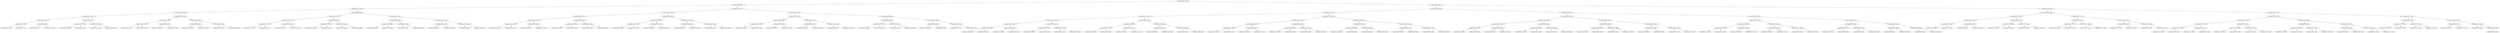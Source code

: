 digraph G{
1207356060 [label="Node{data=[3821, 3821]}"]
1207356060 -> 1201945694
1201945694 [label="Node{data=[2609, 2609]}"]
1201945694 -> 1812035746
1812035746 [label="Node{data=[2270, 2270]}"]
1812035746 -> 52715319
52715319 [label="Node{data=[2188, 2188]}"]
52715319 -> 1928841189
1928841189 [label="Node{data=[1359, 1359]}"]
1928841189 -> 341267241
341267241 [label="Node{data=[783, 783]}"]
341267241 -> 1945435497
1945435497 [label="Node{data=[764, 764]}"]
1945435497 -> 1384696263
1384696263 [label="Node{data=[734, 734]}"]
1945435497 -> 504165532
504165532 [label="Node{data=[771, 771]}"]
341267241 -> 812397167
812397167 [label="Node{data=[832, 832]}"]
812397167 -> 1688706750
1688706750 [label="Node{data=[815, 815]}"]
812397167 -> 1895150876
1895150876 [label="Node{data=[1331, 1331]}"]
1928841189 -> 161744778
161744778 [label="Node{data=[1442, 1442]}"]
161744778 -> 1477092251
1477092251 [label="Node{data=[1407, 1407]}"]
1477092251 -> 8422474
8422474 [label="Node{data=[1380, 1380]}"]
1477092251 -> 1560316947
1560316947 [label="Node{data=[1440, 1440]}"]
161744778 -> 1949390958
1949390958 [label="Node{data=[1979, 1979]}"]
1949390958 -> 2041199368
2041199368 [label="Node{data=[1553, 1553]}"]
1949390958 -> 2097959587
2097959587 [label="Node{data=[2045, 2045]}"]
52715319 -> 615856389
615856389 [label="Node{data=[2262, 2262]}"]
615856389 -> 1522132949
1522132949 [label="Node{data=[2258, 2258]}"]
1522132949 -> 1919153649
1919153649 [label="Node{data=[2227, 2227]}"]
1919153649 -> 1835346004
1835346004 [label="Node{data=[2217, 2217]}"]
1919153649 -> 1620400620
1620400620 [label="Node{data=[2256, 2256]}"]
1522132949 -> 1963433316
1963433316 [label="Node{data=[2260, 2260]}"]
1963433316 -> 413540936
413540936 [label="Node{data=[2259, 2259]}"]
1963433316 -> 1548062336
1548062336 [label="Node{data=[2261, 2261]}"]
615856389 -> 383121117
383121117 [label="Node{data=[2266, 2266]}"]
383121117 -> 1601218014
1601218014 [label="Node{data=[2264, 2264]}"]
1601218014 -> 1995274266
1995274266 [label="Node{data=[2263, 2263]}"]
1601218014 -> 103598537
103598537 [label="Node{data=[2265, 2265]}"]
383121117 -> 1073128655
1073128655 [label="Node{data=[2268, 2268]}"]
1073128655 -> 1702013114
1702013114 [label="Node{data=[2267, 2267]}"]
1073128655 -> 2017604006
2017604006 [label="Node{data=[2269, 2269]}"]
1812035746 -> 415288806
415288806 [label="Node{data=[2286, 2286]}"]
415288806 -> 312132333
312132333 [label="Node{data=[2278, 2278]}"]
312132333 -> 1658691452
1658691452 [label="Node{data=[2274, 2274]}"]
1658691452 -> 201018752
201018752 [label="Node{data=[2272, 2272]}"]
201018752 -> 357179108
357179108 [label="Node{data=[2271, 2271]}"]
201018752 -> 1367554826
1367554826 [label="Node{data=[2273, 2273]}"]
1658691452 -> 1605068857
1605068857 [label="Node{data=[2276, 2276]}"]
1605068857 -> 250460417
250460417 [label="Node{data=[2275, 2275]}"]
1605068857 -> 1259678470
1259678470 [label="Node{data=[2277, 2277]}"]
312132333 -> 50725381
50725381 [label="Node{data=[2282, 2282]}"]
50725381 -> 132667644
132667644 [label="Node{data=[2280, 2280]}"]
132667644 -> 1680792753
1680792753 [label="Node{data=[2279, 2279]}"]
132667644 -> 100763177
100763177 [label="Node{data=[2281, 2281]}"]
50725381 -> 899988166
899988166 [label="Node{data=[2284, 2284]}"]
899988166 -> 1884175158
1884175158 [label="Node{data=[2283, 2283]}"]
899988166 -> 1654106842
1654106842 [label="Node{data=[2285, 2285]}"]
415288806 -> 1756190831
1756190831 [label="Node{data=[2447, 2447]}"]
1756190831 -> 2018487606
2018487606 [label="Node{data=[2290, 2290]}"]
2018487606 -> 2044309122
2044309122 [label="Node{data=[2288, 2288]}"]
2044309122 -> 650578457
650578457 [label="Node{data=[2287, 2287]}"]
2044309122 -> 615202958
615202958 [label="Node{data=[2289, 2289]}"]
2018487606 -> 554204976
554204976 [label="Node{data=[2321, 2321]}"]
554204976 -> 361855021
361855021 [label="Node{data=[2292, 2292]}"]
554204976 -> 186138436
186138436 [label="Node{data=[2330, 2330]}"]
1756190831 -> 1976152473
1976152473 [label="Node{data=[2605, 2605]}"]
1976152473 -> 400204271
400204271 [label="Node{data=[2519, 2519]}"]
400204271 -> 160752425
160752425 [label="Node{data=[2492, 2492]}"]
400204271 -> 1128013632
1128013632 [label="Node{data=[2604, 2604]}"]
1976152473 -> 2076257223
2076257223 [label="Node{data=[2607, 2607]}"]
2076257223 -> 970340489
970340489 [label="Node{data=[2606, 2606]}"]
2076257223 -> 401938737
401938737 [label="Node{data=[2608, 2608]}"]
1201945694 -> 881906320
881906320 [label="Node{data=[2641, 2641]}"]
881906320 -> 1191008470
1191008470 [label="Node{data=[2625, 2625]}"]
1191008470 -> 1315382000
1315382000 [label="Node{data=[2617, 2617]}"]
1315382000 -> 1902413468
1902413468 [label="Node{data=[2613, 2613]}"]
1902413468 -> 1137892978
1137892978 [label="Node{data=[2611, 2611]}"]
1137892978 -> 1875186998
1875186998 [label="Node{data=[2610, 2610]}"]
1137892978 -> 415423132
415423132 [label="Node{data=[2612, 2612]}"]
1902413468 -> 1304952702
1304952702 [label="Node{data=[2615, 2615]}"]
1304952702 -> 414419450
414419450 [label="Node{data=[2614, 2614]}"]
1304952702 -> 1595429759
1595429759 [label="Node{data=[2616, 2616]}"]
1315382000 -> 1367372858
1367372858 [label="Node{data=[2621, 2621]}"]
1367372858 -> 592338299
592338299 [label="Node{data=[2619, 2619]}"]
592338299 -> 666303665
666303665 [label="Node{data=[2618, 2618]}"]
592338299 -> 984141971
984141971 [label="Node{data=[2620, 2620]}"]
1367372858 -> 1750811224
1750811224 [label="Node{data=[2623, 2623]}"]
1750811224 -> 967798701
967798701 [label="Node{data=[2622, 2622]}"]
1750811224 -> 694964061
694964061 [label="Node{data=[2624, 2624]}"]
1191008470 -> 1438400171
1438400171 [label="Node{data=[2633, 2633]}"]
1438400171 -> 1732771782
1732771782 [label="Node{data=[2629, 2629]}"]
1732771782 -> 634861188
634861188 [label="Node{data=[2627, 2627]}"]
634861188 -> 1846186948
1846186948 [label="Node{data=[2626, 2626]}"]
634861188 -> 1526182344
1526182344 [label="Node{data=[2628, 2628]}"]
1732771782 -> 43441311
43441311 [label="Node{data=[2631, 2631]}"]
43441311 -> 518629727
518629727 [label="Node{data=[2630, 2630]}"]
43441311 -> 608669173
608669173 [label="Node{data=[2632, 2632]}"]
1438400171 -> 1129906500
1129906500 [label="Node{data=[2637, 2637]}"]
1129906500 -> 2006933396
2006933396 [label="Node{data=[2635, 2635]}"]
2006933396 -> 611300201
611300201 [label="Node{data=[2634, 2634]}"]
2006933396 -> 1012902452
1012902452 [label="Node{data=[2636, 2636]}"]
1129906500 -> 931647450
931647450 [label="Node{data=[2639, 2639]}"]
931647450 -> 988370241
988370241 [label="Node{data=[2638, 2638]}"]
931647450 -> 1673813390
1673813390 [label="Node{data=[2640, 2640]}"]
881906320 -> 579552712
579552712 [label="Node{data=[2835, 2835]}"]
579552712 -> 729528156
729528156 [label="Node{data=[2827, 2827]}"]
729528156 -> 1531493423
1531493423 [label="Node{data=[2645, 2645]}"]
1531493423 -> 446800613
446800613 [label="Node{data=[2643, 2643]}"]
446800613 -> 1660682620
1660682620 [label="Node{data=[2642, 2642]}"]
446800613 -> 340495144
340495144 [label="Node{data=[2644, 2644]}"]
1531493423 -> 175961162
175961162 [label="Node{data=[2735, 2735]}"]
175961162 -> 501074282
501074282 [label="Node{data=[2646, 2646]}"]
175961162 -> 522771532
522771532 [label="Node{data=[2780, 2780]}"]
729528156 -> 1475479114
1475479114 [label="Node{data=[2831, 2831]}"]
1475479114 -> 985753178
985753178 [label="Node{data=[2829, 2829]}"]
985753178 -> 1235513073
1235513073 [label="Node{data=[2828, 2828]}"]
985753178 -> 272040245
272040245 [label="Node{data=[2830, 2830]}"]
1475479114 -> 1471186223
1471186223 [label="Node{data=[2833, 2833]}"]
1471186223 -> 1718802997
1718802997 [label="Node{data=[2832, 2832]}"]
1471186223 -> 206304236
206304236 [label="Node{data=[2834, 2834]}"]
579552712 -> 610100729
610100729 [label="Node{data=[2999, 2999]}"]
610100729 -> 2006386080
2006386080 [label="Node{data=[2901, 2901]}"]
2006386080 -> 121952789
121952789 [label="Node{data=[2837, 2837]}"]
121952789 -> 1422105986
1422105986 [label="Node{data=[2836, 2836]}"]
121952789 -> 461260878
461260878 [label="Node{data=[2900, 2900]}"]
2006386080 -> 1410065540
1410065540 [label="Node{data=[2903, 2903]}"]
1410065540 -> 1975388258
1975388258 [label="Node{data=[2902, 2902]}"]
1410065540 -> 1037673690
1037673690 [label="Node{data=[2904, 2904]}"]
610100729 -> 1418503959
1418503959 [label="Node{data=[3638, 3638]}"]
1418503959 -> 1604863686
1604863686 [label="Node{data=[3390, 3390]}"]
1604863686 -> 1523624009
1523624009 [label="Node{data=[3040, 3040]}"]
1604863686 -> 719272125
719272125 [label="Node{data=[3435, 3435]}"]
1418503959 -> 458921710
458921710 [label="Node{data=[3795, 3795]}"]
458921710 -> 114916661
114916661 [label="Node{data=[3771, 3771]}"]
458921710 -> 1494486855
1494486855 [label="Node{data=[3820, 3820]}"]
1207356060 -> 182308360
182308360 [label="Node{data=[6861, 6861]}"]
182308360 -> 1174393947
1174393947 [label="Node{data=[4987, 4987]}"]
1174393947 -> 134363396
134363396 [label="Node{data=[4470, 4470]}"]
134363396 -> 1905619316
1905619316 [label="Node{data=[4165, 4165]}"]
1905619316 -> 358374592
358374592 [label="Node{data=[4157, 4157]}"]
358374592 -> 783945532
783945532 [label="Node{data=[4125, 4125]}"]
783945532 -> 938068470
938068470 [label="Node{data=[4106, 4106]}"]
938068470 -> 1831665838
1831665838 [label="Node{data=[3822, 3822]}"]
938068470 -> 442563479
442563479 [label="Node{data=[4119, 4119]}"]
783945532 -> 1692259336
1692259336 [label="Node{data=[4155, 4155]}"]
1692259336 -> 486672156
486672156 [label="Node{data=[4154, 4154]}"]
1692259336 -> 414145634
414145634 [label="Node{data=[4156, 4156]}"]
358374592 -> 84848803
84848803 [label="Node{data=[4161, 4161]}"]
84848803 -> 267995550
267995550 [label="Node{data=[4159, 4159]}"]
267995550 -> 47093146
47093146 [label="Node{data=[4158, 4158]}"]
267995550 -> 1616942573
1616942573 [label="Node{data=[4160, 4160]}"]
84848803 -> 270248682
270248682 [label="Node{data=[4163, 4163]}"]
270248682 -> 1433117902
1433117902 [label="Node{data=[4162, 4162]}"]
270248682 -> 595564988
595564988 [label="Node{data=[4164, 4164]}"]
1905619316 -> 1196736451
1196736451 [label="Node{data=[4436, 4436]}"]
1196736451 -> 181731641
181731641 [label="Node{data=[4169, 4169]}"]
181731641 -> 34638201
34638201 [label="Node{data=[4167, 4167]}"]
34638201 -> 1576878846
1576878846 [label="Node{data=[4166, 4166]}"]
34638201 -> 1068844069
1068844069 [label="Node{data=[4168, 4168]}"]
181731641 -> 491472419
491472419 [label="Node{data=[4171, 4171]}"]
491472419 -> 462835634
462835634 [label="Node{data=[4170, 4170]}"]
491472419 -> 751506572
751506572 [label="Node{data=[4172, 4172]}"]
1196736451 -> 961214812
961214812 [label="Node{data=[4466, 4466]}"]
961214812 -> 2130168328
2130168328 [label="Node{data=[4464, 4464]}"]
2130168328 -> 1471541691
1471541691 [label="Node{data=[4463, 4463]}"]
2130168328 -> 590278837
590278837 [label="Node{data=[4465, 4465]}"]
961214812 -> 1296067989
1296067989 [label="Node{data=[4468, 4468]}"]
1296067989 -> 220682687
220682687 [label="Node{data=[4467, 4467]}"]
1296067989 -> 1969703305
1969703305 [label="Node{data=[4469, 4469]}"]
134363396 -> 563655880
563655880 [label="Node{data=[4943, 4943]}"]
563655880 -> 1870289323
1870289323 [label="Node{data=[4478, 4478]}"]
1870289323 -> 1487343450
1487343450 [label="Node{data=[4474, 4474]}"]
1487343450 -> 398671558
398671558 [label="Node{data=[4472, 4472]}"]
398671558 -> 1931077122
1931077122 [label="Node{data=[4471, 4471]}"]
398671558 -> 1318280907
1318280907 [label="Node{data=[4473, 4473]}"]
1487343450 -> 783177116
783177116 [label="Node{data=[4476, 4476]}"]
783177116 -> 538278785
538278785 [label="Node{data=[4475, 4475]}"]
783177116 -> 478191735
478191735 [label="Node{data=[4477, 4477]}"]
1870289323 -> 1211224106
1211224106 [label="Node{data=[4482, 4482]}"]
1211224106 -> 351235589
351235589 [label="Node{data=[4480, 4480]}"]
351235589 -> 531482218
531482218 [label="Node{data=[4479, 4479]}"]
351235589 -> 112680688
112680688 [label="Node{data=[4481, 4481]}"]
1211224106 -> 1086422668
1086422668 [label="Node{data=[4927, 4927]}"]
1086422668 -> 800174039
800174039 [label="Node{data=[4526, 4526]}"]
1086422668 -> 1583264477
1583264477 [label="Node{data=[4942, 4942]}"]
563655880 -> 1646409528
1646409528 [label="Node{data=[4951, 4951]}"]
1646409528 -> 693895406
693895406 [label="Node{data=[4947, 4947]}"]
693895406 -> 196201733
196201733 [label="Node{data=[4945, 4945]}"]
196201733 -> 542265076
542265076 [label="Node{data=[4944, 4944]}"]
196201733 -> 1396323889
1396323889 [label="Node{data=[4946, 4946]}"]
693895406 -> 438835144
438835144 [label="Node{data=[4949, 4949]}"]
438835144 -> 536094829
536094829 [label="Node{data=[4948, 4948]}"]
438835144 -> 769908873
769908873 [label="Node{data=[4950, 4950]}"]
1646409528 -> 803918010
803918010 [label="Node{data=[4955, 4955]}"]
803918010 -> 1965425880
1965425880 [label="Node{data=[4953, 4953]}"]
1965425880 -> 1261432145
1261432145 [label="Node{data=[4952, 4952]}"]
1965425880 -> 2046470933
2046470933 [label="Node{data=[4954, 4954]}"]
803918010 -> 7130000
7130000 [label="Node{data=[4957, 4957]}"]
7130000 -> 1168711553
1168711553 [label="Node{data=[4956, 4956]}"]
7130000 -> 1909995264
1909995264 [label="Node{data=[4958, 4958]}"]
1174393947 -> 1574344749
1574344749 [label="Node{data=[6730, 6730]}"]
1574344749 -> 989919308
989919308 [label="Node{data=[6500, 6500]}"]
989919308 -> 911785402
911785402 [label="Node{data=[5432, 5432]}"]
911785402 -> 109636678
109636678 [label="Node{data=[5428, 5428]}"]
109636678 -> 1878399818
1878399818 [label="Node{data=[5364, 5364]}"]
1878399818 -> 1393056864
1393056864 [label="Node{data=[4991, 4991]}"]
1878399818 -> 542023382
542023382 [label="Node{data=[5386, 5386]}"]
109636678 -> 1634053189
1634053189 [label="Node{data=[5430, 5430]}"]
1634053189 -> 1041684328
1041684328 [label="Node{data=[5429, 5429]}"]
1634053189 -> 795637654
795637654 [label="Node{data=[5431, 5431]}"]
911785402 -> 2072044675
2072044675 [label="Node{data=[5462, 5462]}"]
2072044675 -> 927688754
927688754 [label="Node{data=[5434, 5434]}"]
927688754 -> 1072579620
1072579620 [label="Node{data=[5433, 5433]}"]
927688754 -> 1936868488
1936868488 [label="Node{data=[5435, 5435]}"]
2072044675 -> 262800025
262800025 [label="Node{data=[6498, 6498]}"]
262800025 -> 1665982886
1665982886 [label="Node{data=[5873, 5873]}"]
262800025 -> 776881807
776881807 [label="Node{data=[6499, 6499]}"]
989919308 -> 1333330378
1333330378 [label="Node{data=[6508, 6508]}"]
1333330378 -> 270036086
270036086 [label="Node{data=[6504, 6504]}"]
270036086 -> 341704194
341704194 [label="Node{data=[6502, 6502]}"]
341704194 -> 1224456248
1224456248 [label="Node{data=[6501, 6501]}"]
341704194 -> 1334544316
1334544316 [label="Node{data=[6503, 6503]}"]
270036086 -> 472070631
472070631 [label="Node{data=[6506, 6506]}"]
472070631 -> 1735752079
1735752079 [label="Node{data=[6505, 6505]}"]
472070631 -> 1918510881
1918510881 [label="Node{data=[6507, 6507]}"]
1333330378 -> 1635772593
1635772593 [label="Node{data=[6726, 6726]}"]
1635772593 -> 1687554424
1687554424 [label="Node{data=[6566, 6566]}"]
1687554424 -> 677625188
677625188 [label="Node{data=[6509, 6509]}"]
1687554424 -> 186905702
186905702 [label="Node{data=[6659, 6659]}"]
1635772593 -> 361213907
361213907 [label="Node{data=[6728, 6728]}"]
361213907 -> 1099868626
1099868626 [label="Node{data=[6727, 6727]}"]
361213907 -> 1949545498
1949545498 [label="Node{data=[6729, 6729]}"]
1574344749 -> 1621622334
1621622334 [label="Node{data=[6746, 6746]}"]
1621622334 -> 1224096974
1224096974 [label="Node{data=[6738, 6738]}"]
1224096974 -> 2080562235
2080562235 [label="Node{data=[6734, 6734]}"]
2080562235 -> 360199365
360199365 [label="Node{data=[6732, 6732]}"]
360199365 -> 1248947802
1248947802 [label="Node{data=[6731, 6731]}"]
360199365 -> 857226134
857226134 [label="Node{data=[6733, 6733]}"]
2080562235 -> 1494342346
1494342346 [label="Node{data=[6736, 6736]}"]
1494342346 -> 219874097
219874097 [label="Node{data=[6735, 6735]}"]
1494342346 -> 1289338742
1289338742 [label="Node{data=[6737, 6737]}"]
1224096974 -> 1055910384
1055910384 [label="Node{data=[6742, 6742]}"]
1055910384 -> 1769972589
1769972589 [label="Node{data=[6740, 6740]}"]
1769972589 -> 1017653240
1017653240 [label="Node{data=[6739, 6739]}"]
1769972589 -> 1032527124
1032527124 [label="Node{data=[6741, 6741]}"]
1055910384 -> 2087371580
2087371580 [label="Node{data=[6744, 6744]}"]
2087371580 -> 1754952471
1754952471 [label="Node{data=[6743, 6743]}"]
2087371580 -> 368053787
368053787 [label="Node{data=[6745, 6745]}"]
1621622334 -> 1886831116
1886831116 [label="Node{data=[6827, 6827]}"]
1886831116 -> 1521458205
1521458205 [label="Node{data=[6823, 6823]}"]
1521458205 -> 1628851860
1628851860 [label="Node{data=[6821, 6821]}"]
1628851860 -> 1954747515
1954747515 [label="Node{data=[6747, 6747]}"]
1628851860 -> 841211461
841211461 [label="Node{data=[6822, 6822]}"]
1521458205 -> 348844904
348844904 [label="Node{data=[6825, 6825]}"]
348844904 -> 1199275403
1199275403 [label="Node{data=[6824, 6824]}"]
348844904 -> 725060051
725060051 [label="Node{data=[6826, 6826]}"]
1886831116 -> 122338054
122338054 [label="Node{data=[6831, 6831]}"]
122338054 -> 1146640692
1146640692 [label="Node{data=[6829, 6829]}"]
1146640692 -> 1490281233
1490281233 [label="Node{data=[6828, 6828]}"]
1146640692 -> 1337819337
1337819337 [label="Node{data=[6830, 6830]}"]
122338054 -> 494768307
494768307 [label="Node{data=[6833, 6833]}"]
494768307 -> 459996113
459996113 [label="Node{data=[6832, 6832]}"]
494768307 -> 1550207174
1550207174 [label="Node{data=[6834, 6834]}"]
182308360 -> 2138976331
2138976331 [label="Node{data=[7485, 7485]}"]
2138976331 -> 242736927
242736927 [label="Node{data=[7469, 7469]}"]
242736927 -> 1108285811
1108285811 [label="Node{data=[7461, 7461]}"]
1108285811 -> 742480268
742480268 [label="Node{data=[7457, 7457]}"]
742480268 -> 582211623
582211623 [label="Node{data=[7234, 7234]}"]
582211623 -> 311190601
311190601 [label="Node{data=[6885, 6885]}"]
582211623 -> 686957546
686957546 [label="Node{data=[7422, 7422]}"]
742480268 -> 249135681
249135681 [label="Node{data=[7459, 7459]}"]
249135681 -> 848761181
848761181 [label="Node{data=[7458, 7458]}"]
249135681 -> 1128830314
1128830314 [label="Node{data=[7460, 7460]}"]
1108285811 -> 2057044890
2057044890 [label="Node{data=[7465, 7465]}"]
2057044890 -> 949308674
949308674 [label="Node{data=[7463, 7463]}"]
949308674 -> 839040692
839040692 [label="Node{data=[7462, 7462]}"]
949308674 -> 904306267
904306267 [label="Node{data=[7464, 7464]}"]
2057044890 -> 805096366
805096366 [label="Node{data=[7467, 7467]}"]
805096366 -> 1024687630
1024687630 [label="Node{data=[7466, 7466]}"]
805096366 -> 449019910
449019910 [label="Node{data=[7468, 7468]}"]
242736927 -> 467059011
467059011 [label="Node{data=[7477, 7477]}"]
467059011 -> 1379846188
1379846188 [label="Node{data=[7473, 7473]}"]
1379846188 -> 1962622827
1962622827 [label="Node{data=[7471, 7471]}"]
1962622827 -> 1925075522
1925075522 [label="Node{data=[7470, 7470]}"]
1962622827 -> 1599035791
1599035791 [label="Node{data=[7472, 7472]}"]
1379846188 -> 2064942562
2064942562 [label="Node{data=[7475, 7475]}"]
2064942562 -> 1446636940
1446636940 [label="Node{data=[7474, 7474]}"]
2064942562 -> 1452640587
1452640587 [label="Node{data=[7476, 7476]}"]
467059011 -> 1932734775
1932734775 [label="Node{data=[7481, 7481]}"]
1932734775 -> 752320806
752320806 [label="Node{data=[7479, 7479]}"]
752320806 -> 890985661
890985661 [label="Node{data=[7478, 7478]}"]
752320806 -> 1337869444
1337869444 [label="Node{data=[7480, 7480]}"]
1932734775 -> 627994317
627994317 [label="Node{data=[7483, 7483]}"]
627994317 -> 891295223
891295223 [label="Node{data=[7482, 7482]}"]
627994317 -> 1521572186
1521572186 [label="Node{data=[7484, 7484]}"]
2138976331 -> 1729539308
1729539308 [label="Node{data=[7571, 7571]}"]
1729539308 -> 836288197
836288197 [label="Node{data=[7555, 7555]}"]
836288197 -> 73566884
73566884 [label="Node{data=[7547, 7547]}"]
73566884 -> 1422485755
1422485755 [label="Node{data=[7543, 7543]}"]
1422485755 -> 107667266
107667266 [label="Node{data=[7541, 7541]}"]
107667266 -> 1915779036
1915779036 [label="Node{data=[7508, 7508]}"]
107667266 -> 1654125716
1654125716 [label="Node{data=[7542, 7542]}"]
1422485755 -> 2097596045
2097596045 [label="Node{data=[7545, 7545]}"]
2097596045 -> 759600800
759600800 [label="Node{data=[7544, 7544]}"]
2097596045 -> 1555667523
1555667523 [label="Node{data=[7546, 7546]}"]
73566884 -> 22537748
22537748 [label="Node{data=[7551, 7551]}"]
22537748 -> 1244559901
1244559901 [label="Node{data=[7549, 7549]}"]
1244559901 -> 1396971118
1396971118 [label="Node{data=[7548, 7548]}"]
1244559901 -> 1128261063
1128261063 [label="Node{data=[7550, 7550]}"]
22537748 -> 2112281842
2112281842 [label="Node{data=[7553, 7553]}"]
2112281842 -> 1143062465
1143062465 [label="Node{data=[7552, 7552]}"]
2112281842 -> 925181517
925181517 [label="Node{data=[7554, 7554]}"]
836288197 -> 185138355
185138355 [label="Node{data=[7563, 7563]}"]
185138355 -> 1078108268
1078108268 [label="Node{data=[7559, 7559]}"]
1078108268 -> 164941842
164941842 [label="Node{data=[7557, 7557]}"]
164941842 -> 392009771
392009771 [label="Node{data=[7556, 7556]}"]
164941842 -> 1534858007
1534858007 [label="Node{data=[7558, 7558]}"]
1078108268 -> 250120660
250120660 [label="Node{data=[7561, 7561]}"]
250120660 -> 563321947
563321947 [label="Node{data=[7560, 7560]}"]
250120660 -> 1525990530
1525990530 [label="Node{data=[7562, 7562]}"]
185138355 -> 1630244960
1630244960 [label="Node{data=[7567, 7567]}"]
1630244960 -> 734462904
734462904 [label="Node{data=[7565, 7565]}"]
734462904 -> 369828831
369828831 [label="Node{data=[7564, 7564]}"]
734462904 -> 1789338952
1789338952 [label="Node{data=[7566, 7566]}"]
1630244960 -> 1471287532
1471287532 [label="Node{data=[7569, 7569]}"]
1471287532 -> 1157305185
1157305185 [label="Node{data=[7568, 7568]}"]
1471287532 -> 195155450
195155450 [label="Node{data=[7570, 7570]}"]
1729539308 -> 1484733603
1484733603 [label="Node{data=[7579, 7579]}"]
1484733603 -> 520974896
520974896 [label="Node{data=[7575, 7575]}"]
520974896 -> 66128555
66128555 [label="Node{data=[7573, 7573]}"]
66128555 -> 117051690
117051690 [label="Node{data=[7572, 7572]}"]
66128555 -> 667008882
667008882 [label="Node{data=[7574, 7574]}"]
520974896 -> 1395250504
1395250504 [label="Node{data=[7577, 7577]}"]
1395250504 -> 1485187540
1485187540 [label="Node{data=[7576, 7576]}"]
1395250504 -> 245567663
245567663 [label="Node{data=[7578, 7578]}"]
1484733603 -> 615711782
615711782 [label="Node{data=[7583, 7583]}"]
615711782 -> 959256173
959256173 [label="Node{data=[7581, 7581]}"]
959256173 -> 1351372821
1351372821 [label="Node{data=[7580, 7580]}"]
959256173 -> 1186731203
1186731203 [label="Node{data=[7582, 7582]}"]
615711782 -> 2056436230
2056436230 [label="Node{data=[8716, 8716]}"]
2056436230 -> 727532871
727532871 [label="Node{data=[7926, 7926]}"]
2056436230 -> 425960641
425960641 [label="Node{data=[9166, 9166]}"]
425960641 -> 1071620386
1071620386 [label="Node{data=[9230, 9230]}"]
}